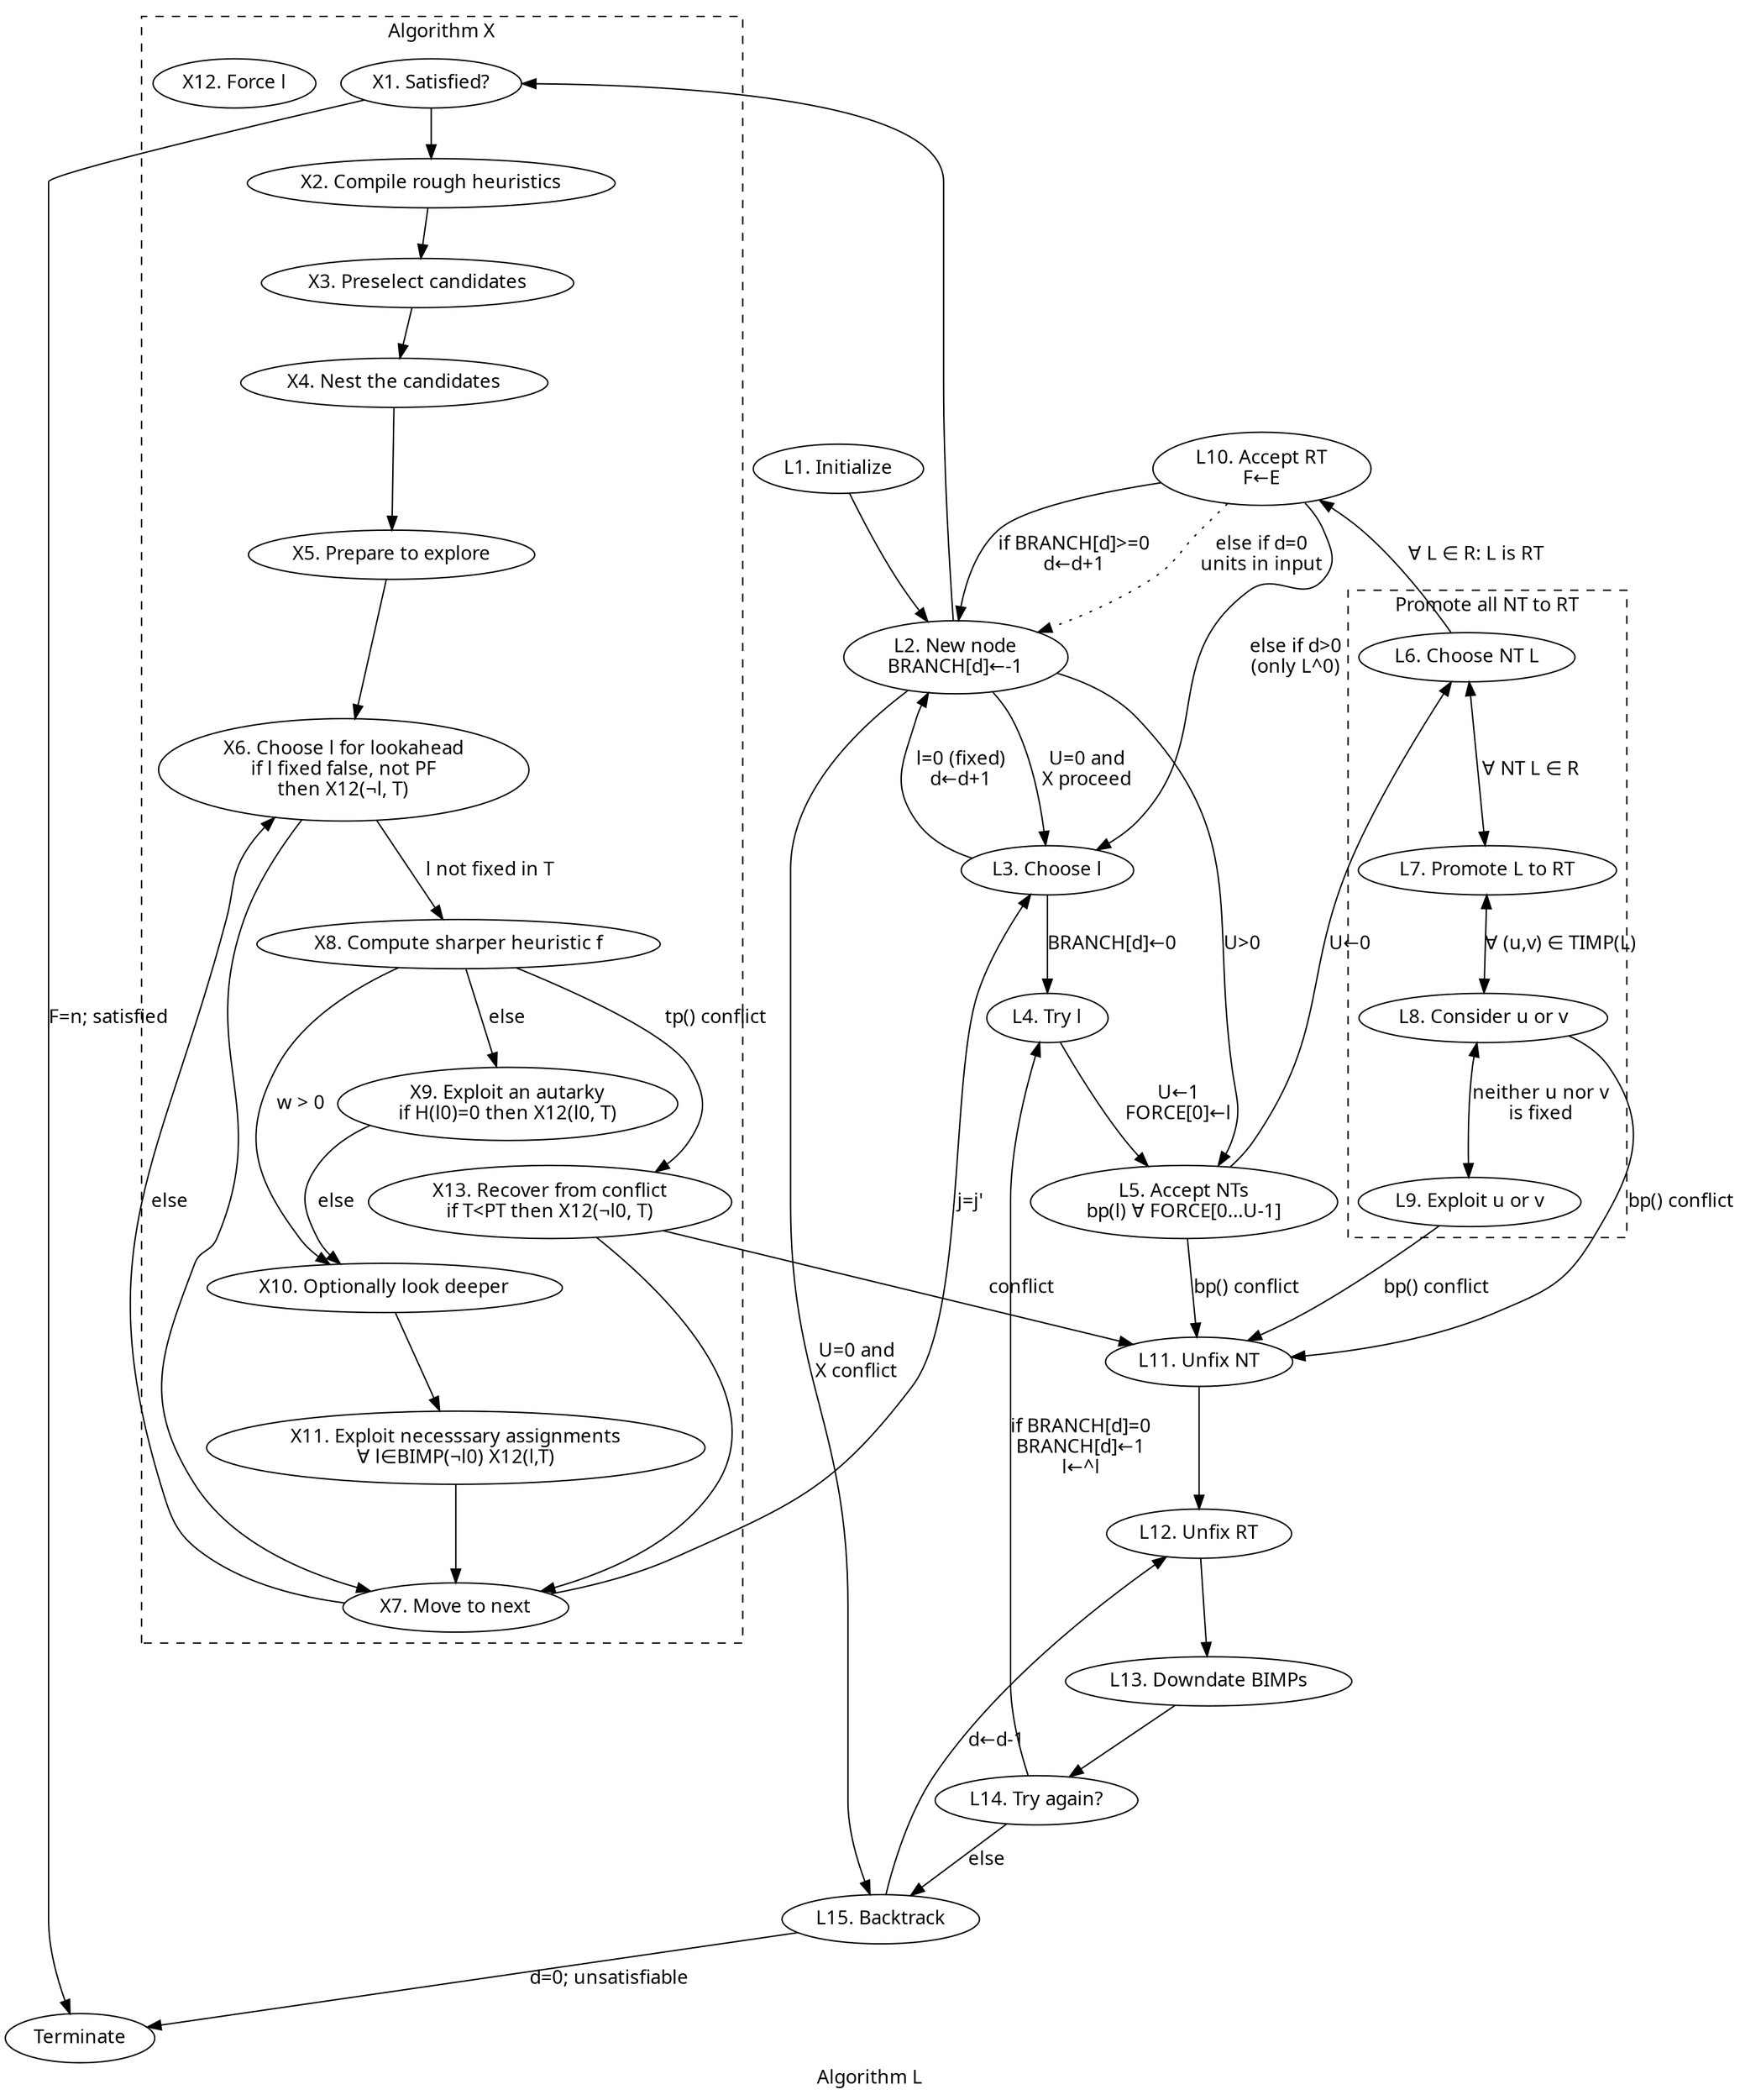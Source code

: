 digraph G {
    graph [fontname = "verdana"];
    node [fontname = "verdana"];
    edge [fontname = "verdana"];

    label = "Algorithm L"

    L1 [label="L1. Initialize"]
    L2 [label="L2. New node\nBRANCH[d]←-1"]
    L3 [label="L3. Choose l"]
    L4 [label="L4. Try l"]
    L5 [label="L5. Accept NTs\nbp(l) ∀ FORCE[0...U-1]"]

    subgraph cluster_0 {
        label="Promote all NT to RT"
        style="dashed"

        L6 [label="L6. Choose NT L"];
        L7 [label="L7. Promote L to RT"];
        L8 [label="L8. Consider u or v"];
        L9 [label="L9. Exploit u or v"];
    }

    subgraph cluster_x {
        label = "Algorithm X"
        style="dashed"

        X1 [label="X1. Satisfied?"]
        X2 [label="X2. Compile rough heuristics"]
        X3 [label="X3. Preselect candidates"]
        X4 [label="X4. Nest the candidates"]
        X5 [label="X5. Prepare to explore"]
        X6 [label="X6. Choose l for lookahead\nif l fixed false, not PF\nthen X12(¬l, T)"]
        X7 [label="X7. Move to next"]
        X8 [label="X8. Compute sharper heuristic f"]
        X9 [label="X9. Exploit an autarky\nif H(l0)=0 then X12(l0, T)"]
        X10 [label="X10. Optionally look deeper"]
        X11 [label="X11. Exploit necesssary assignments\n∀ l∈BIMP(¬l0) X12(l,T)"]
        X12 [label="X12. Force l"]
        X13 [label="X13. Recover from conflict\nif T<PT then X12(¬l0, T)"]
    }

    L10 [label="L10. Accept RT\nF←E"]
    L11 [label="L11. Unfix NT"]
    L12 [label="L12. Unfix RT"]
    L13 [label="L13. Downdate BIMPs"]
    L14 [label="L14. Try again?"]
    L15 [label="L15. Backtrack"]

    L1 -> L2
    L2 -> X1
    L2 -> L15 [label="U=0 and\nX conflict"]
    L2 -> L3 [label="U=0 and\nX proceed"]
    L2 -> L5 [label="U>0"]
    L3 -> L2 [label="l=0 (fixed)\nd←d+1"]
    L3 -> L4 [label="BRANCH[d]←0"]
    L4 -> L5 [label="U←1\nFORCE[0]←l"]
    L5 -> L6 [label="U←0"]
    L5 -> L11 [label="bp() conflict"]
    L6 -> L10 [label="∀ L ∈ R: L is RT"]
    L6 -> L7 [label="∀ NT L ∈ R"; dir="both"]
    L7 -> L8 [label="∀ (u,v) ∈ TIMP(L)"; dir="both"]
    L8 -> L9 [label="neither u nor v\nis fixed" dir="both"]
    L8 -> L11 [label="bp() conflict"]
    L9 -> L11 [label="bp() conflict"]
    L10 -> L2 [label="if BRANCH[d]>=0\nd←d+1"]
    L10 -> L3 [label="else if d>0\n(only L^0)"]
    L10 -> L2 [label="else if d=0\nunits in input"; style="dotted"]
    L11 -> L12 -> L13 -> L14
    L14 -> L4 [label="if BRANCH[d]=0\nBRANCH[d]←1\nl←^l"]
    L14 -> L15 [label="else"]
    L15 -> Terminate [label="d=0; unsatisfiable"]
    L15 -> L12 [label="d←d-1"]

    X1 -> Terminate [label="F=n; satisfied"]
    X1 -> X2
    X2 -> X3
    X3 -> X4
    X4 -> X5
    X5 -> X6
    X6 -> X7
    X6 -> X8 [label="l not fixed in T"]
    X7 -> L3 [label="j=j'"]
    X7 -> X6 [label="else"]
    X8 -> X13 [label="tp() conflict"]
    X8 -> X10 [label="w > 0"]
    X8 -> X9 [label="else"]
    X9 -> X10 [label="else"]
    X10 -> X11
    X11 -> X7
    X13 -> X7
    X13 -> L11 [label="conflict"]
}
